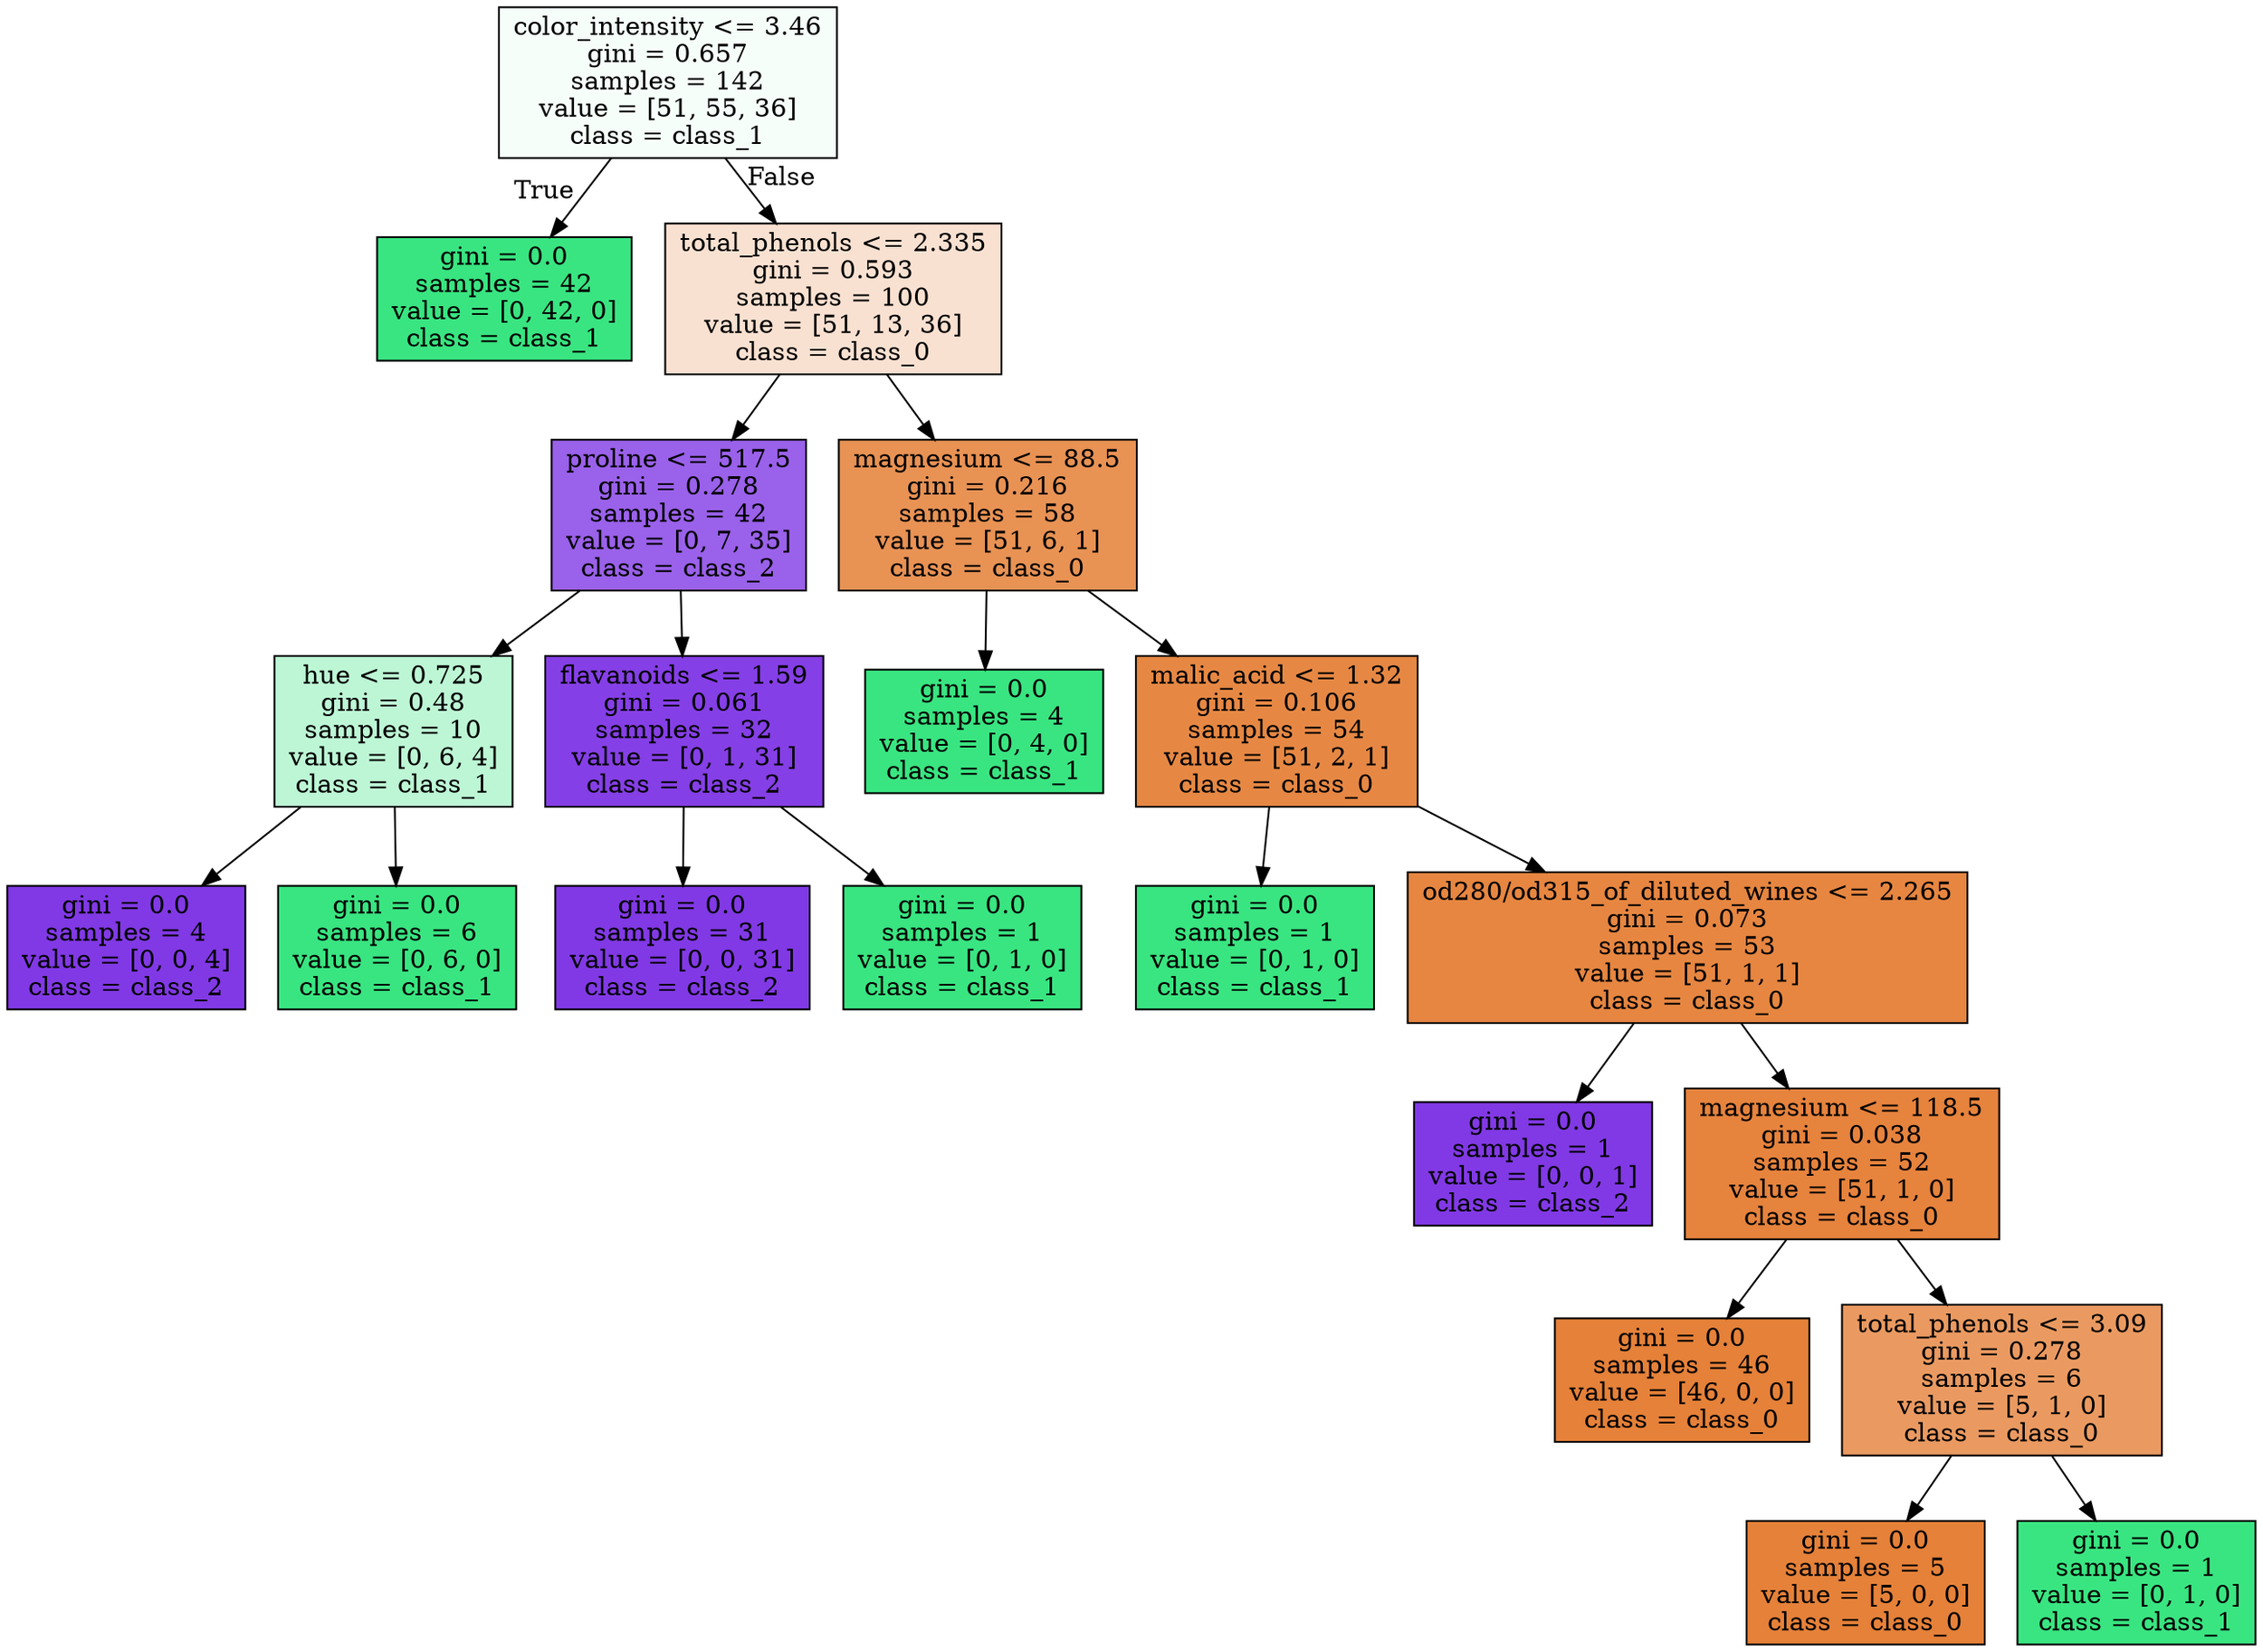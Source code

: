 digraph Tree {
node [shape=box, style="filled", color="black"] ;
0 [label="color_intensity <= 3.46\ngini = 0.657\nsamples = 142\nvalue = [51, 55, 36]\nclass = class_1", fillcolor="#f6fef9"] ;
1 [label="gini = 0.0\nsamples = 42\nvalue = [0, 42, 0]\nclass = class_1", fillcolor="#39e581"] ;
0 -> 1 [labeldistance=2.5, labelangle=45, headlabel="True"] ;
2 [label="total_phenols <= 2.335\ngini = 0.593\nsamples = 100\nvalue = [51, 13, 36]\nclass = class_0", fillcolor="#f9e1d1"] ;
0 -> 2 [labeldistance=2.5, labelangle=-45, headlabel="False"] ;
3 [label="proline <= 517.5\ngini = 0.278\nsamples = 42\nvalue = [0, 7, 35]\nclass = class_2", fillcolor="#9a61ea"] ;
2 -> 3 ;
4 [label="hue <= 0.725\ngini = 0.48\nsamples = 10\nvalue = [0, 6, 4]\nclass = class_1", fillcolor="#bdf6d5"] ;
3 -> 4 ;
5 [label="gini = 0.0\nsamples = 4\nvalue = [0, 0, 4]\nclass = class_2", fillcolor="#8139e5"] ;
4 -> 5 ;
6 [label="gini = 0.0\nsamples = 6\nvalue = [0, 6, 0]\nclass = class_1", fillcolor="#39e581"] ;
4 -> 6 ;
7 [label="flavanoids <= 1.59\ngini = 0.061\nsamples = 32\nvalue = [0, 1, 31]\nclass = class_2", fillcolor="#853fe6"] ;
3 -> 7 ;
8 [label="gini = 0.0\nsamples = 31\nvalue = [0, 0, 31]\nclass = class_2", fillcolor="#8139e5"] ;
7 -> 8 ;
9 [label="gini = 0.0\nsamples = 1\nvalue = [0, 1, 0]\nclass = class_1", fillcolor="#39e581"] ;
7 -> 9 ;
10 [label="magnesium <= 88.5\ngini = 0.216\nsamples = 58\nvalue = [51, 6, 1]\nclass = class_0", fillcolor="#e89254"] ;
2 -> 10 ;
11 [label="gini = 0.0\nsamples = 4\nvalue = [0, 4, 0]\nclass = class_1", fillcolor="#39e581"] ;
10 -> 11 ;
12 [label="malic_acid <= 1.32\ngini = 0.106\nsamples = 54\nvalue = [51, 2, 1]\nclass = class_0", fillcolor="#e68844"] ;
10 -> 12 ;
13 [label="gini = 0.0\nsamples = 1\nvalue = [0, 1, 0]\nclass = class_1", fillcolor="#39e581"] ;
12 -> 13 ;
14 [label="od280/od315_of_diluted_wines <= 2.265\ngini = 0.073\nsamples = 53\nvalue = [51, 1, 1]\nclass = class_0", fillcolor="#e68641"] ;
12 -> 14 ;
15 [label="gini = 0.0\nsamples = 1\nvalue = [0, 0, 1]\nclass = class_2", fillcolor="#8139e5"] ;
14 -> 15 ;
16 [label="magnesium <= 118.5\ngini = 0.038\nsamples = 52\nvalue = [51, 1, 0]\nclass = class_0", fillcolor="#e6833d"] ;
14 -> 16 ;
17 [label="gini = 0.0\nsamples = 46\nvalue = [46, 0, 0]\nclass = class_0", fillcolor="#e58139"] ;
16 -> 17 ;
18 [label="total_phenols <= 3.09\ngini = 0.278\nsamples = 6\nvalue = [5, 1, 0]\nclass = class_0", fillcolor="#ea9a61"] ;
16 -> 18 ;
19 [label="gini = 0.0\nsamples = 5\nvalue = [5, 0, 0]\nclass = class_0", fillcolor="#e58139"] ;
18 -> 19 ;
20 [label="gini = 0.0\nsamples = 1\nvalue = [0, 1, 0]\nclass = class_1", fillcolor="#39e581"] ;
18 -> 20 ;
}
